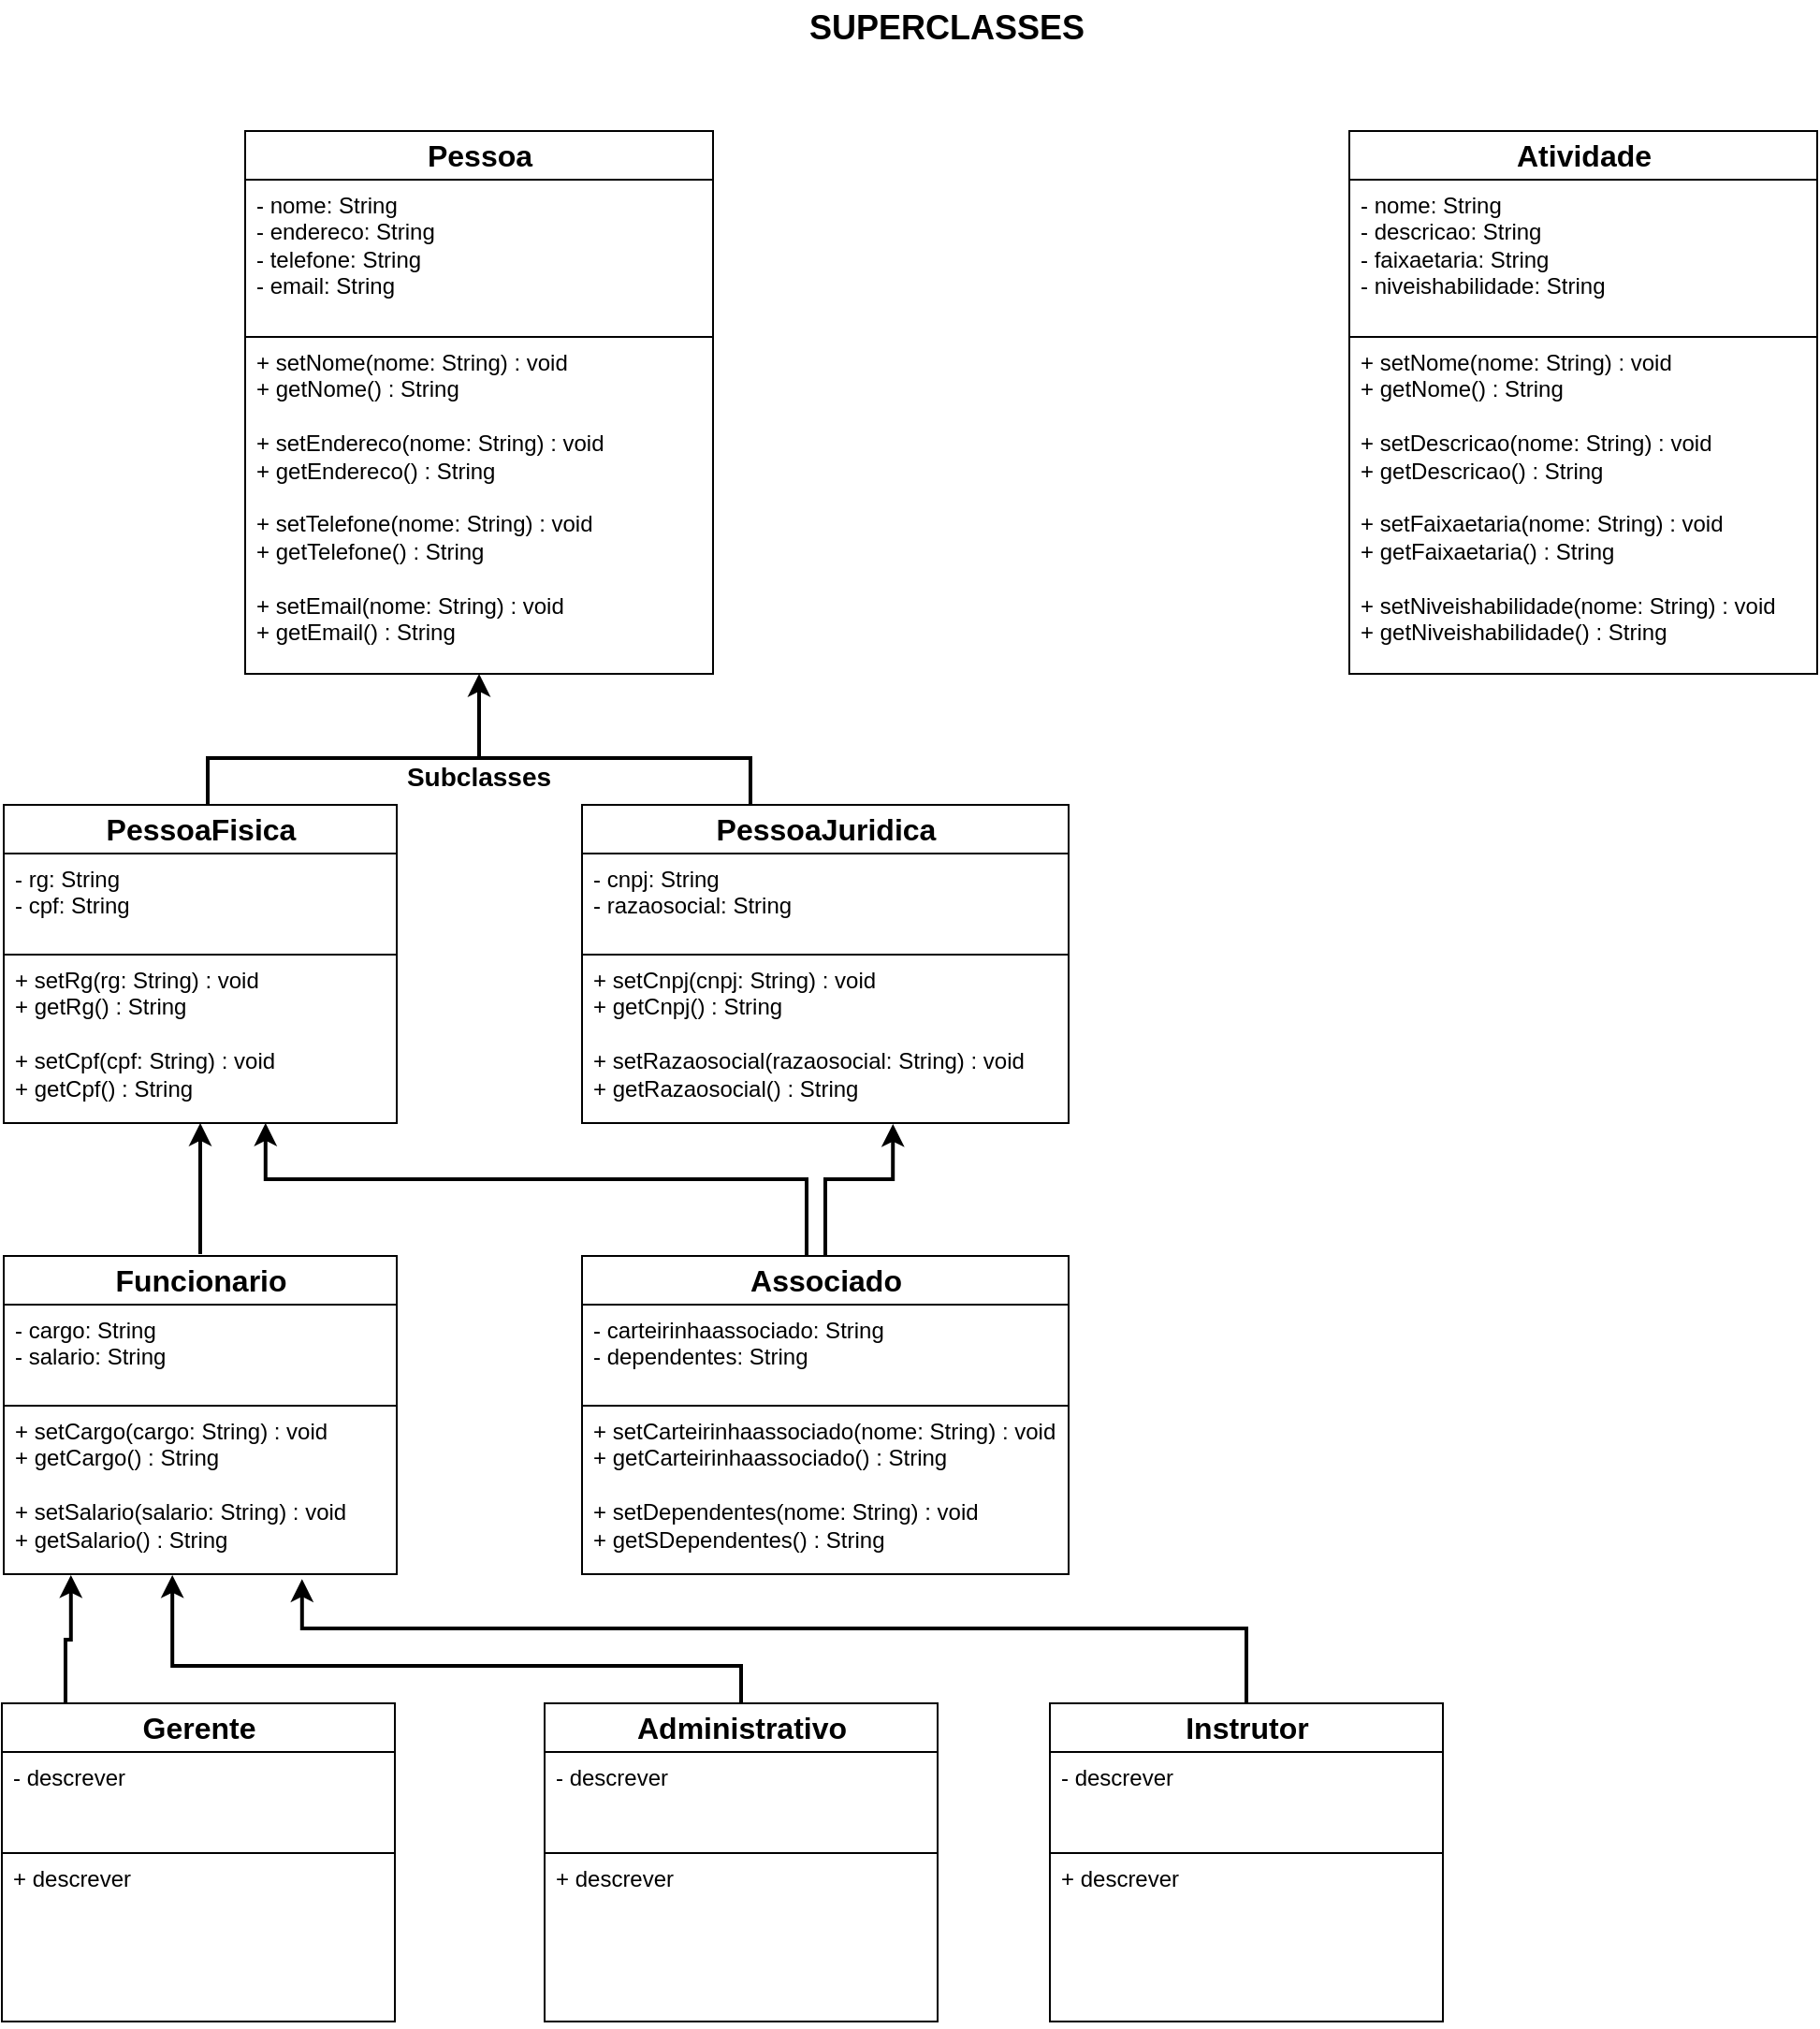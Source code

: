 <mxfile version="21.6.8" type="google">
  <diagram name="Página-1" id="Nen1jlP2qRGRNxrQoGhk">
    <mxGraphModel grid="1" page="1" gridSize="10" guides="1" tooltips="1" connect="1" arrows="1" fold="1" pageScale="1" pageWidth="1600" pageHeight="1200" math="0" shadow="0">
      <root>
        <mxCell id="0" />
        <mxCell id="1" parent="0" />
        <mxCell id="3K02htG5QdPZY_1kTLBb-1" value="&lt;b&gt;&lt;font style=&quot;font-size: 18px;&quot;&gt;SUPERCLASSES&lt;/font&gt;&lt;/b&gt;" style="text;html=1;strokeColor=none;fillColor=none;align=center;verticalAlign=middle;whiteSpace=wrap;rounded=0;" vertex="1" parent="1">
          <mxGeometry x="470" y="10" width="150" height="30" as="geometry" />
        </mxCell>
        <mxCell id="3K02htG5QdPZY_1kTLBb-23" value="&lt;b&gt;&lt;font style=&quot;font-size: 16px;&quot;&gt;Pessoa&lt;/font&gt;&lt;/b&gt;" style="swimlane;fontStyle=0;childLayout=stackLayout;horizontal=1;startSize=26;fillColor=none;horizontalStack=0;resizeParent=1;resizeParentMax=0;resizeLast=0;collapsible=1;marginBottom=0;html=1;" vertex="1" parent="1">
          <mxGeometry x="170" y="80" width="250" height="290" as="geometry" />
        </mxCell>
        <mxCell id="3K02htG5QdPZY_1kTLBb-25" value="- nome: String&lt;br&gt;- endereco: String&lt;br&gt;- telefone: String&lt;br&gt;- email: String" style="text;align=left;verticalAlign=top;spacingLeft=4;spacingRight=4;overflow=hidden;rotatable=0;points=[[0,0.5],[1,0.5]];portConstraint=eastwest;whiteSpace=wrap;html=1;strokeWidth=1;fillColor=none;strokeColor=default;" vertex="1" parent="3K02htG5QdPZY_1kTLBb-23">
          <mxGeometry y="26" width="250" height="84" as="geometry" />
        </mxCell>
        <mxCell id="3K02htG5QdPZY_1kTLBb-26" value="+ setNome(nome: String) : void&lt;br&gt;+ getNome() : String&lt;br&gt;&lt;br&gt;+ setEndereco(nome: String) : void&lt;br style=&quot;border-color: var(--border-color);&quot;&gt;+ getEndereco() : String&lt;br&gt;&lt;br&gt;+ setTelefone(nome: String) : void&lt;br style=&quot;border-color: var(--border-color);&quot;&gt;+ getTelefone() : String&lt;br&gt;&lt;br&gt;+ setEmail(nome: String) : void&lt;br style=&quot;border-color: var(--border-color);&quot;&gt;+ getEmail() : String" style="text;align=left;verticalAlign=top;spacingLeft=4;spacingRight=4;overflow=hidden;rotatable=0;points=[[0,0.5],[1,0.5]];portConstraint=eastwest;whiteSpace=wrap;html=1;" vertex="1" parent="3K02htG5QdPZY_1kTLBb-23">
          <mxGeometry y="110" width="250" height="180" as="geometry" />
        </mxCell>
        <mxCell id="3K02htG5QdPZY_1kTLBb-27" value="&lt;span style=&quot;font-size: 16px;&quot;&gt;&lt;b&gt;Atividade&lt;/b&gt;&lt;/span&gt;" style="swimlane;fontStyle=0;childLayout=stackLayout;horizontal=1;startSize=26;fillColor=none;horizontalStack=0;resizeParent=1;resizeParentMax=0;resizeLast=0;collapsible=1;marginBottom=0;html=1;" vertex="1" parent="1">
          <mxGeometry x="760" y="80" width="250" height="290" as="geometry" />
        </mxCell>
        <mxCell id="3K02htG5QdPZY_1kTLBb-28" value="- nome: String&lt;br&gt;- descricao: String&lt;br&gt;- faixaetaria: String&lt;br&gt;- niveishabilidade: String" style="text;align=left;verticalAlign=top;spacingLeft=4;spacingRight=4;overflow=hidden;rotatable=0;points=[[0,0.5],[1,0.5]];portConstraint=eastwest;whiteSpace=wrap;html=1;strokeWidth=1;fillColor=none;strokeColor=default;" vertex="1" parent="3K02htG5QdPZY_1kTLBb-27">
          <mxGeometry y="26" width="250" height="84" as="geometry" />
        </mxCell>
        <mxCell id="3K02htG5QdPZY_1kTLBb-29" value="+ setNome(nome: String) : void&lt;br&gt;+ getNome() : String&lt;br&gt;&lt;br&gt;+ setDescricao(nome: String) : void&lt;br style=&quot;border-color: var(--border-color);&quot;&gt;+ getDescricao() : String&lt;br&gt;&lt;br&gt;+ setFaixaetaria(nome: String) : void&lt;br style=&quot;border-color: var(--border-color);&quot;&gt;+ getFaixaetaria() : String&lt;br&gt;&lt;br&gt;+ setNiveishabilidade(nome: String) : void&lt;br style=&quot;border-color: var(--border-color);&quot;&gt;+ getNiveishabilidade() : String" style="text;align=left;verticalAlign=top;spacingLeft=4;spacingRight=4;overflow=hidden;rotatable=0;points=[[0,0.5],[1,0.5]];portConstraint=eastwest;whiteSpace=wrap;html=1;" vertex="1" parent="3K02htG5QdPZY_1kTLBb-27">
          <mxGeometry y="110" width="250" height="180" as="geometry" />
        </mxCell>
        <mxCell id="3K02htG5QdPZY_1kTLBb-30" value="&lt;b&gt;&lt;font style=&quot;font-size: 16px;&quot;&gt;Funcionario&lt;/font&gt;&lt;/b&gt;" style="swimlane;fontStyle=0;childLayout=stackLayout;horizontal=1;startSize=26;fillColor=none;horizontalStack=0;resizeParent=1;resizeParentMax=0;resizeLast=0;collapsible=1;marginBottom=0;html=1;" vertex="1" parent="1">
          <mxGeometry x="41" y="681" width="210" height="170" as="geometry" />
        </mxCell>
        <mxCell id="3K02htG5QdPZY_1kTLBb-31" value="- cargo: String&lt;br&gt;- salario: String" style="text;align=left;verticalAlign=top;spacingLeft=4;spacingRight=4;overflow=hidden;rotatable=0;points=[[0,0.5],[1,0.5]];portConstraint=eastwest;whiteSpace=wrap;html=1;strokeWidth=1;fillColor=none;strokeColor=default;" vertex="1" parent="3K02htG5QdPZY_1kTLBb-30">
          <mxGeometry y="26" width="210" height="54" as="geometry" />
        </mxCell>
        <mxCell id="3K02htG5QdPZY_1kTLBb-32" value="+ setCargo(cargo: String) : void&lt;br&gt;+ getCargo() : String&lt;br&gt;&lt;br&gt;+ setSalario(salario: String) : void&lt;br style=&quot;border-color: var(--border-color);&quot;&gt;+ getSalario() : String" style="text;align=left;verticalAlign=top;spacingLeft=4;spacingRight=4;overflow=hidden;rotatable=0;points=[[0,0.5],[1,0.5]];portConstraint=eastwest;whiteSpace=wrap;html=1;" vertex="1" parent="3K02htG5QdPZY_1kTLBb-30">
          <mxGeometry y="80" width="210" height="90" as="geometry" />
        </mxCell>
        <mxCell id="3K02htG5QdPZY_1kTLBb-33" value="&lt;b&gt;&lt;font style=&quot;font-size: 16px;&quot;&gt;PessoaJuridica&lt;/font&gt;&lt;/b&gt;" style="swimlane;fontStyle=0;childLayout=stackLayout;horizontal=1;startSize=26;fillColor=none;horizontalStack=0;resizeParent=1;resizeParentMax=0;resizeLast=0;collapsible=1;marginBottom=0;html=1;" vertex="1" parent="1">
          <mxGeometry x="350" y="440" width="260" height="170" as="geometry" />
        </mxCell>
        <mxCell id="3K02htG5QdPZY_1kTLBb-34" value="- cnpj: String&lt;br&gt;- razaosocial: String" style="text;align=left;verticalAlign=top;spacingLeft=4;spacingRight=4;overflow=hidden;rotatable=0;points=[[0,0.5],[1,0.5]];portConstraint=eastwest;whiteSpace=wrap;html=1;strokeWidth=1;fillColor=none;strokeColor=default;" vertex="1" parent="3K02htG5QdPZY_1kTLBb-33">
          <mxGeometry y="26" width="260" height="54" as="geometry" />
        </mxCell>
        <mxCell id="3K02htG5QdPZY_1kTLBb-35" value="+ setCnpj(cnpj: String) : void&lt;br&gt;+ getCnpj() : String&lt;br&gt;&lt;br&gt;+ setRazaosocial(razaosocial: String) : void&lt;br style=&quot;border-color: var(--border-color);&quot;&gt;+ getRazaosocial() : String" style="text;align=left;verticalAlign=top;spacingLeft=4;spacingRight=4;overflow=hidden;rotatable=0;points=[[0,0.5],[1,0.5]];portConstraint=eastwest;whiteSpace=wrap;html=1;" vertex="1" parent="3K02htG5QdPZY_1kTLBb-33">
          <mxGeometry y="80" width="260" height="90" as="geometry" />
        </mxCell>
        <mxCell id="3K02htG5QdPZY_1kTLBb-49" value="" style="strokeWidth=2;html=1;shape=mxgraph.flowchart.annotation_2;align=left;labelPosition=right;pointerEvents=1;direction=south;" vertex="1" parent="1">
          <mxGeometry x="150" y="390" width="290" height="50" as="geometry" />
        </mxCell>
        <mxCell id="3K02htG5QdPZY_1kTLBb-61" style="edgeStyle=orthogonalEdgeStyle;rounded=0;orthogonalLoop=1;jettySize=auto;html=1;exitX=0;exitY=0.5;exitDx=0;exitDy=0;exitPerimeter=0;entryX=-0.4;entryY=0.5;entryDx=0;entryDy=0;entryPerimeter=0;strokeWidth=2;" edge="1" parent="1" source="3K02htG5QdPZY_1kTLBb-49" target="3K02htG5QdPZY_1kTLBb-49">
          <mxGeometry relative="1" as="geometry" />
        </mxCell>
        <mxCell id="3K02htG5QdPZY_1kTLBb-63" value="&lt;font style=&quot;font-size: 14px;&quot;&gt;&lt;b&gt;Subclasses&lt;/b&gt;&lt;/font&gt;" style="text;html=1;strokeColor=none;fillColor=none;align=center;verticalAlign=middle;whiteSpace=wrap;rounded=0;" vertex="1" parent="1">
          <mxGeometry x="265" y="410" width="60" height="30" as="geometry" />
        </mxCell>
        <mxCell id="3K02htG5QdPZY_1kTLBb-67" value="&lt;b&gt;&lt;font style=&quot;font-size: 16px;&quot;&gt;PessoaFisica&lt;/font&gt;&lt;/b&gt;" style="swimlane;fontStyle=0;childLayout=stackLayout;horizontal=1;startSize=26;fillColor=none;horizontalStack=0;resizeParent=1;resizeParentMax=0;resizeLast=0;collapsible=1;marginBottom=0;html=1;" vertex="1" parent="1">
          <mxGeometry x="41" y="440" width="210" height="170" as="geometry" />
        </mxCell>
        <mxCell id="3K02htG5QdPZY_1kTLBb-68" value="- rg: String&lt;br&gt;- cpf: String" style="text;align=left;verticalAlign=top;spacingLeft=4;spacingRight=4;overflow=hidden;rotatable=0;points=[[0,0.5],[1,0.5]];portConstraint=eastwest;whiteSpace=wrap;html=1;strokeWidth=1;fillColor=none;strokeColor=default;" vertex="1" parent="3K02htG5QdPZY_1kTLBb-67">
          <mxGeometry y="26" width="210" height="54" as="geometry" />
        </mxCell>
        <mxCell id="3K02htG5QdPZY_1kTLBb-69" value="+ setRg(rg: String) : void&lt;br&gt;+ getRg() : String&lt;br&gt;&lt;br&gt;+ setCpf(cpf: String) : void&lt;br style=&quot;border-color: var(--border-color);&quot;&gt;+ getCpf() : String" style="text;align=left;verticalAlign=top;spacingLeft=4;spacingRight=4;overflow=hidden;rotatable=0;points=[[0,0.5],[1,0.5]];portConstraint=eastwest;whiteSpace=wrap;html=1;" vertex="1" parent="3K02htG5QdPZY_1kTLBb-67">
          <mxGeometry y="80" width="210" height="90" as="geometry" />
        </mxCell>
        <mxCell id="3K02htG5QdPZY_1kTLBb-71" value="" style="endArrow=classic;html=1;rounded=0;strokeWidth=2;" edge="1" parent="1" target="3K02htG5QdPZY_1kTLBb-69">
          <mxGeometry width="50" height="50" relative="1" as="geometry">
            <mxPoint x="146" y="680" as="sourcePoint" />
            <mxPoint x="146" y="613" as="targetPoint" />
            <Array as="points">
              <mxPoint x="146" y="650" />
            </Array>
          </mxGeometry>
        </mxCell>
        <mxCell id="3K02htG5QdPZY_1kTLBb-85" style="edgeStyle=orthogonalEdgeStyle;rounded=0;orthogonalLoop=1;jettySize=auto;html=1;entryX=0.714;entryY=1.016;entryDx=0;entryDy=0;entryPerimeter=0;strokeWidth=2;" edge="1" parent="1" source="3K02htG5QdPZY_1kTLBb-72">
          <mxGeometry relative="1" as="geometry">
            <mxPoint x="180.89" y="610.0" as="targetPoint" />
            <mxPoint x="470.003" y="679.56" as="sourcePoint" />
            <Array as="points">
              <mxPoint x="470" y="640" />
              <mxPoint x="181" y="640" />
            </Array>
          </mxGeometry>
        </mxCell>
        <mxCell id="3K02htG5QdPZY_1kTLBb-86" style="edgeStyle=orthogonalEdgeStyle;rounded=0;orthogonalLoop=1;jettySize=auto;html=1;entryX=0.639;entryY=1.005;entryDx=0;entryDy=0;entryPerimeter=0;strokeWidth=2;" edge="1" parent="1" source="3K02htG5QdPZY_1kTLBb-72" target="3K02htG5QdPZY_1kTLBb-35">
          <mxGeometry relative="1" as="geometry">
            <Array as="points">
              <mxPoint x="480" y="640" />
              <mxPoint x="516" y="640" />
            </Array>
          </mxGeometry>
        </mxCell>
        <mxCell id="3K02htG5QdPZY_1kTLBb-72" value="&lt;b&gt;&lt;font style=&quot;font-size: 16px;&quot;&gt;Associado&lt;/font&gt;&lt;/b&gt;" style="swimlane;fontStyle=0;childLayout=stackLayout;horizontal=1;startSize=26;fillColor=none;horizontalStack=0;resizeParent=1;resizeParentMax=0;resizeLast=0;collapsible=1;marginBottom=0;html=1;" vertex="1" parent="1">
          <mxGeometry x="350" y="681" width="260" height="170" as="geometry" />
        </mxCell>
        <mxCell id="3K02htG5QdPZY_1kTLBb-73" value="- carteirinhaassociado: String&lt;br&gt;- dependentes: String" style="text;align=left;verticalAlign=top;spacingLeft=4;spacingRight=4;overflow=hidden;rotatable=0;points=[[0,0.5],[1,0.5]];portConstraint=eastwest;whiteSpace=wrap;html=1;strokeWidth=1;fillColor=none;strokeColor=default;" vertex="1" parent="3K02htG5QdPZY_1kTLBb-72">
          <mxGeometry y="26" width="260" height="54" as="geometry" />
        </mxCell>
        <mxCell id="3K02htG5QdPZY_1kTLBb-74" value="+ setCarteirinhaassociado(nome: String) : void&lt;br&gt;+ getCarteirinhaassociado() : String&lt;br&gt;&lt;br&gt;+ setDependentes(nome: String) : void&lt;br style=&quot;border-color: var(--border-color);&quot;&gt;+ getSDependentes() : String" style="text;align=left;verticalAlign=top;spacingLeft=4;spacingRight=4;overflow=hidden;rotatable=0;points=[[0,0.5],[1,0.5]];portConstraint=eastwest;whiteSpace=wrap;html=1;" vertex="1" parent="3K02htG5QdPZY_1kTLBb-72">
          <mxGeometry y="80" width="260" height="90" as="geometry" />
        </mxCell>
        <mxCell id="3K02htG5QdPZY_1kTLBb-95" style="edgeStyle=orthogonalEdgeStyle;rounded=0;orthogonalLoop=1;jettySize=auto;html=1;exitX=0.5;exitY=0;exitDx=0;exitDy=0;entryX=0.509;entryY=1.005;entryDx=0;entryDy=0;entryPerimeter=0;strokeWidth=2;" edge="1" parent="1">
          <mxGeometry relative="1" as="geometry">
            <mxPoint x="74" y="920" as="sourcePoint" />
            <mxPoint x="76.89" y="851.45" as="targetPoint" />
            <Array as="points">
              <mxPoint x="74" y="886" />
              <mxPoint x="77" y="886" />
            </Array>
          </mxGeometry>
        </mxCell>
        <mxCell id="3K02htG5QdPZY_1kTLBb-75" value="&lt;b&gt;&lt;font style=&quot;font-size: 16px;&quot;&gt;Gerente&lt;/font&gt;&lt;/b&gt;" style="swimlane;fontStyle=0;childLayout=stackLayout;horizontal=1;startSize=26;fillColor=none;horizontalStack=0;resizeParent=1;resizeParentMax=0;resizeLast=0;collapsible=1;marginBottom=0;html=1;" vertex="1" parent="1">
          <mxGeometry x="40" y="920" width="210" height="170" as="geometry" />
        </mxCell>
        <mxCell id="3K02htG5QdPZY_1kTLBb-76" value="- descrever" style="text;align=left;verticalAlign=top;spacingLeft=4;spacingRight=4;overflow=hidden;rotatable=0;points=[[0,0.5],[1,0.5]];portConstraint=eastwest;whiteSpace=wrap;html=1;strokeWidth=1;fillColor=none;strokeColor=default;" vertex="1" parent="3K02htG5QdPZY_1kTLBb-75">
          <mxGeometry y="26" width="210" height="54" as="geometry" />
        </mxCell>
        <mxCell id="3K02htG5QdPZY_1kTLBb-77" value="+ descrever" style="text;align=left;verticalAlign=top;spacingLeft=4;spacingRight=4;overflow=hidden;rotatable=0;points=[[0,0.5],[1,0.5]];portConstraint=eastwest;whiteSpace=wrap;html=1;" vertex="1" parent="3K02htG5QdPZY_1kTLBb-75">
          <mxGeometry y="80" width="210" height="90" as="geometry" />
        </mxCell>
        <mxCell id="3K02htG5QdPZY_1kTLBb-96" style="edgeStyle=orthogonalEdgeStyle;rounded=0;orthogonalLoop=1;jettySize=auto;html=1;entryX=0.429;entryY=1.005;entryDx=0;entryDy=0;entryPerimeter=0;strokeWidth=2;" edge="1" parent="1" source="3K02htG5QdPZY_1kTLBb-87" target="3K02htG5QdPZY_1kTLBb-32">
          <mxGeometry relative="1" as="geometry">
            <Array as="points">
              <mxPoint x="435" y="900" />
              <mxPoint x="131" y="900" />
            </Array>
          </mxGeometry>
        </mxCell>
        <mxCell id="3K02htG5QdPZY_1kTLBb-87" value="&lt;b&gt;&lt;font style=&quot;font-size: 16px;&quot;&gt;Administrativo&lt;/font&gt;&lt;/b&gt;" style="swimlane;fontStyle=0;childLayout=stackLayout;horizontal=1;startSize=26;fillColor=none;horizontalStack=0;resizeParent=1;resizeParentMax=0;resizeLast=0;collapsible=1;marginBottom=0;html=1;" vertex="1" parent="1">
          <mxGeometry x="330" y="920" width="210" height="170" as="geometry" />
        </mxCell>
        <mxCell id="3K02htG5QdPZY_1kTLBb-88" value="- descrever" style="text;align=left;verticalAlign=top;spacingLeft=4;spacingRight=4;overflow=hidden;rotatable=0;points=[[0,0.5],[1,0.5]];portConstraint=eastwest;whiteSpace=wrap;html=1;strokeWidth=1;fillColor=none;strokeColor=default;" vertex="1" parent="3K02htG5QdPZY_1kTLBb-87">
          <mxGeometry y="26" width="210" height="54" as="geometry" />
        </mxCell>
        <mxCell id="3K02htG5QdPZY_1kTLBb-89" value="+ descrever" style="text;align=left;verticalAlign=top;spacingLeft=4;spacingRight=4;overflow=hidden;rotatable=0;points=[[0,0.5],[1,0.5]];portConstraint=eastwest;whiteSpace=wrap;html=1;" vertex="1" parent="3K02htG5QdPZY_1kTLBb-87">
          <mxGeometry y="80" width="210" height="90" as="geometry" />
        </mxCell>
        <mxCell id="3K02htG5QdPZY_1kTLBb-98" style="edgeStyle=orthogonalEdgeStyle;rounded=0;orthogonalLoop=1;jettySize=auto;html=1;entryX=0.759;entryY=1.029;entryDx=0;entryDy=0;entryPerimeter=0;strokeWidth=2;" edge="1" parent="1" source="3K02htG5QdPZY_1kTLBb-90" target="3K02htG5QdPZY_1kTLBb-32">
          <mxGeometry relative="1" as="geometry">
            <Array as="points">
              <mxPoint x="705" y="880" />
              <mxPoint x="200" y="880" />
            </Array>
          </mxGeometry>
        </mxCell>
        <mxCell id="3K02htG5QdPZY_1kTLBb-90" value="&lt;b&gt;&lt;font style=&quot;font-size: 16px;&quot;&gt;Instrutor&lt;/font&gt;&lt;/b&gt;" style="swimlane;fontStyle=0;childLayout=stackLayout;horizontal=1;startSize=26;fillColor=none;horizontalStack=0;resizeParent=1;resizeParentMax=0;resizeLast=0;collapsible=1;marginBottom=0;html=1;" vertex="1" parent="1">
          <mxGeometry x="600" y="920" width="210" height="170" as="geometry" />
        </mxCell>
        <mxCell id="3K02htG5QdPZY_1kTLBb-91" value="- descrever" style="text;align=left;verticalAlign=top;spacingLeft=4;spacingRight=4;overflow=hidden;rotatable=0;points=[[0,0.5],[1,0.5]];portConstraint=eastwest;whiteSpace=wrap;html=1;strokeWidth=1;fillColor=none;strokeColor=default;" vertex="1" parent="3K02htG5QdPZY_1kTLBb-90">
          <mxGeometry y="26" width="210" height="54" as="geometry" />
        </mxCell>
        <mxCell id="3K02htG5QdPZY_1kTLBb-92" value="+ descrever" style="text;align=left;verticalAlign=top;spacingLeft=4;spacingRight=4;overflow=hidden;rotatable=0;points=[[0,0.5],[1,0.5]];portConstraint=eastwest;whiteSpace=wrap;html=1;" vertex="1" parent="3K02htG5QdPZY_1kTLBb-90">
          <mxGeometry y="80" width="210" height="90" as="geometry" />
        </mxCell>
      </root>
    </mxGraphModel>
  </diagram>
</mxfile>
